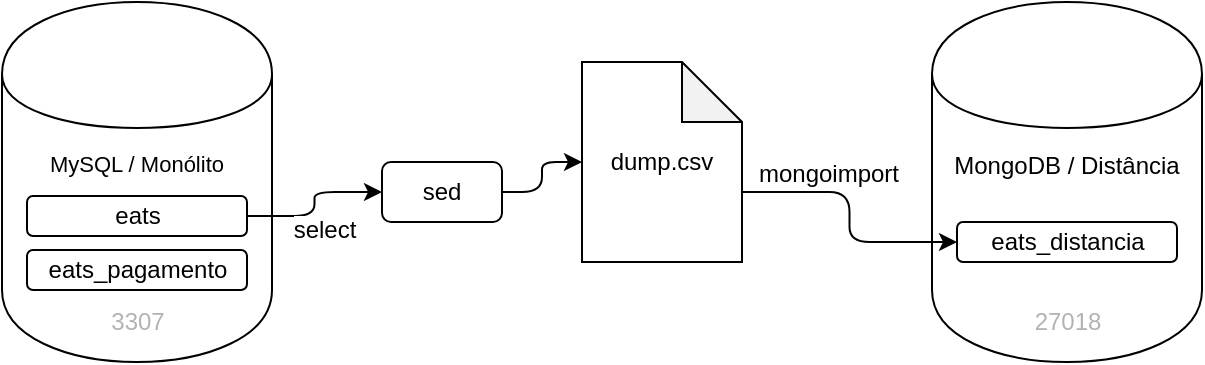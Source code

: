 <mxfile version="12.9.0" type="device"><diagram id="5-2_3xx5mCue0DWgJBWm" name="Page-1"><mxGraphModel dx="868" dy="448" grid="1" gridSize="10" guides="1" tooltips="1" connect="1" arrows="1" fold="1" page="1" pageScale="1" pageWidth="827" pageHeight="1169" math="0" shadow="0"><root><mxCell id="0"/><mxCell id="1" parent="0"/><mxCell id="3wQUnuaFLzrMKkmEFARD-1" value="&lt;font style=&quot;font-size: 11px&quot;&gt;MySQL / Monólito&lt;/font&gt;" style="shape=cylinder;whiteSpace=wrap;html=1;boundedLbl=1;backgroundOutline=1;verticalAlign=top;spacing=0;spacingTop=30;fontSize=11;" parent="1" vertex="1"><mxGeometry x="170" y="120" width="135" height="180" as="geometry"/></mxCell><mxCell id="3wQUnuaFLzrMKkmEFARD-3" value="dump.csv" style="shape=note;whiteSpace=wrap;html=1;backgroundOutline=1;darkOpacity=0.05;" parent="1" vertex="1"><mxGeometry x="460" y="150" width="80" height="100" as="geometry"/></mxCell><mxCell id="3wQUnuaFLzrMKkmEFARD-5" value="MongoDB / Distância" style="shape=cylinder;whiteSpace=wrap;html=1;boundedLbl=1;backgroundOutline=1;verticalAlign=top;spacing=0;spacingTop=30;" parent="1" vertex="1"><mxGeometry x="635" y="120" width="135" height="180" as="geometry"/></mxCell><mxCell id="3wQUnuaFLzrMKkmEFARD-12" value="eats_distancia" style="rounded=1;whiteSpace=wrap;html=1;align=center;" parent="1" vertex="1"><mxGeometry x="647.5" y="230" width="110" height="20" as="geometry"/></mxCell><mxCell id="3wQUnuaFLzrMKkmEFARD-13" value="eats_pagamento" style="rounded=1;whiteSpace=wrap;html=1;align=center;" parent="1" vertex="1"><mxGeometry x="182.5" y="244" width="110" height="20" as="geometry"/></mxCell><mxCell id="3wQUnuaFLzrMKkmEFARD-15" value="3307" style="text;html=1;strokeColor=none;fillColor=none;align=center;verticalAlign=middle;whiteSpace=wrap;rounded=0;fontColor=#B3B3B3;" parent="1" vertex="1"><mxGeometry x="218" y="270" width="40" height="20" as="geometry"/></mxCell><mxCell id="3wQUnuaFLzrMKkmEFARD-16" value="27018" style="text;html=1;strokeColor=none;fillColor=none;align=center;verticalAlign=middle;whiteSpace=wrap;rounded=0;fontColor=#B3B3B3;" parent="1" vertex="1"><mxGeometry x="682.5" y="270" width="40" height="20" as="geometry"/></mxCell><mxCell id="z5_d4C5a_vkM70t4Uk2C-3" style="edgeStyle=orthogonalEdgeStyle;rounded=1;orthogonalLoop=1;jettySize=auto;html=1;exitX=1;exitY=0.5;exitDx=0;exitDy=0;entryX=0;entryY=0.5;entryDx=0;entryDy=0;" edge="1" parent="1" source="3wQUnuaFLzrMKkmEFARD-17" target="z5_d4C5a_vkM70t4Uk2C-2"><mxGeometry relative="1" as="geometry"/></mxCell><mxCell id="z5_d4C5a_vkM70t4Uk2C-6" value="select" style="text;html=1;align=center;verticalAlign=middle;resizable=0;points=[];labelBackgroundColor=#ffffff;" vertex="1" connectable="0" parent="z5_d4C5a_vkM70t4Uk2C-3"><mxGeometry x="-0.182" y="-4" relative="1" as="geometry"><mxPoint x="5.5" y="3" as="offset"/></mxGeometry></mxCell><mxCell id="3wQUnuaFLzrMKkmEFARD-17" value="eats" style="rounded=1;whiteSpace=wrap;html=1;align=center;" parent="1" vertex="1"><mxGeometry x="182.5" y="217" width="110" height="20" as="geometry"/></mxCell><mxCell id="3wQUnuaFLzrMKkmEFARD-20" style="edgeStyle=orthogonalEdgeStyle;rounded=1;orthogonalLoop=1;jettySize=auto;html=1;exitX=0;exitY=0;exitDx=80;exitDy=65;exitPerimeter=0;entryX=0;entryY=0.5;entryDx=0;entryDy=0;fontColor=#B3B3B3;" parent="1" source="3wQUnuaFLzrMKkmEFARD-3" target="3wQUnuaFLzrMKkmEFARD-12" edge="1"><mxGeometry relative="1" as="geometry"/></mxCell><mxCell id="3wQUnuaFLzrMKkmEFARD-21" value="&lt;font color=&quot;#000000&quot;&gt;mongoimport&lt;/font&gt;" style="text;html=1;resizable=0;points=[];align=center;verticalAlign=bottom;labelBackgroundColor=#ffffff;fontColor=#B3B3B3;spacing=0;spacingBottom=4;" parent="3wQUnuaFLzrMKkmEFARD-20" vertex="1" connectable="0"><mxGeometry x="-0.35" y="-1" relative="1" as="geometry"><mxPoint as="offset"/></mxGeometry></mxCell><mxCell id="z5_d4C5a_vkM70t4Uk2C-4" style="edgeStyle=orthogonalEdgeStyle;rounded=1;orthogonalLoop=1;jettySize=auto;html=1;exitX=1;exitY=0.5;exitDx=0;exitDy=0;entryX=0;entryY=0.5;entryDx=0;entryDy=0;entryPerimeter=0;" edge="1" parent="1" source="z5_d4C5a_vkM70t4Uk2C-2" target="3wQUnuaFLzrMKkmEFARD-3"><mxGeometry relative="1" as="geometry"/></mxCell><mxCell id="z5_d4C5a_vkM70t4Uk2C-2" value="sed" style="rounded=1;whiteSpace=wrap;html=1;" vertex="1" parent="1"><mxGeometry x="360" y="200" width="60" height="30" as="geometry"/></mxCell></root></mxGraphModel></diagram></mxfile>